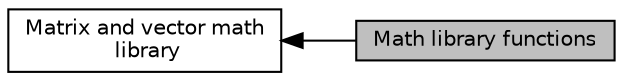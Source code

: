 digraph "Math library functions"
{
  edge [fontname="Helvetica",fontsize="10",labelfontname="Helvetica",labelfontsize="10"];
  node [fontname="Helvetica",fontsize="10",shape=record];
  rankdir=LR;
  Node0 [label="Math library functions",height=0.2,width=0.4,color="black", fillcolor="grey75", style="filled", fontcolor="black"];
  Node1 [label="Matrix and vector math\l library",height=0.2,width=0.4,color="black", fillcolor="white", style="filled",URL="$group__mathlib.html"];
  Node1->Node0 [shape=plaintext, dir="back", style="solid"];
}
